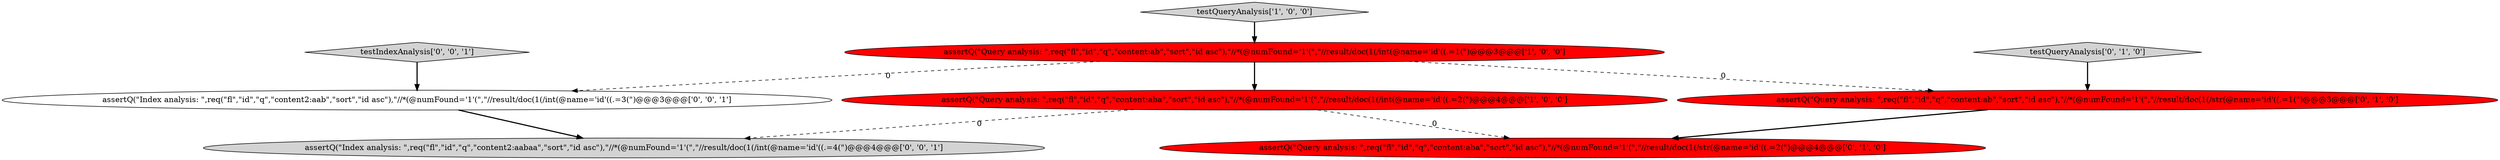 digraph {
6 [style = filled, label = "assertQ(\"Index analysis: \",req(\"fl\",\"id\",\"q\",\"content2:aabaa\",\"sort\",\"id asc\"),\"//*(@numFound='1'(\",\"//result/doc(1(/int(@name='id'((.=4(\")@@@4@@@['0', '0', '1']", fillcolor = lightgray, shape = ellipse image = "AAA0AAABBB3BBB"];
7 [style = filled, label = "testIndexAnalysis['0', '0', '1']", fillcolor = lightgray, shape = diamond image = "AAA0AAABBB3BBB"];
8 [style = filled, label = "assertQ(\"Index analysis: \",req(\"fl\",\"id\",\"q\",\"content2:aab\",\"sort\",\"id asc\"),\"//*(@numFound='1'(\",\"//result/doc(1(/int(@name='id'((.=3(\")@@@3@@@['0', '0', '1']", fillcolor = white, shape = ellipse image = "AAA0AAABBB3BBB"];
0 [style = filled, label = "assertQ(\"Query analysis: \",req(\"fl\",\"id\",\"q\",\"content:aba\",\"sort\",\"id asc\"),\"//*(@numFound='1'(\",\"//result/doc(1(/int(@name='id'((.=2(\")@@@4@@@['1', '0', '0']", fillcolor = red, shape = ellipse image = "AAA1AAABBB1BBB"];
4 [style = filled, label = "assertQ(\"Query analysis: \",req(\"fl\",\"id\",\"q\",\"content:aba\",\"sort\",\"id asc\"),\"//*(@numFound='1'(\",\"//result/doc(1(/str(@name='id'((.=2(\")@@@4@@@['0', '1', '0']", fillcolor = red, shape = ellipse image = "AAA1AAABBB2BBB"];
3 [style = filled, label = "assertQ(\"Query analysis: \",req(\"fl\",\"id\",\"q\",\"content:ab\",\"sort\",\"id asc\"),\"//*(@numFound='1'(\",\"//result/doc(1(/str(@name='id'((.=1(\")@@@3@@@['0', '1', '0']", fillcolor = red, shape = ellipse image = "AAA1AAABBB2BBB"];
2 [style = filled, label = "assertQ(\"Query analysis: \",req(\"fl\",\"id\",\"q\",\"content:ab\",\"sort\",\"id asc\"),\"//*(@numFound='1'(\",\"//result/doc(1(/int(@name='id'((.=1(\")@@@3@@@['1', '0', '0']", fillcolor = red, shape = ellipse image = "AAA1AAABBB1BBB"];
5 [style = filled, label = "testQueryAnalysis['0', '1', '0']", fillcolor = lightgray, shape = diamond image = "AAA0AAABBB2BBB"];
1 [style = filled, label = "testQueryAnalysis['1', '0', '0']", fillcolor = lightgray, shape = diamond image = "AAA0AAABBB1BBB"];
5->3 [style = bold, label=""];
1->2 [style = bold, label=""];
2->0 [style = bold, label=""];
8->6 [style = bold, label=""];
0->4 [style = dashed, label="0"];
2->3 [style = dashed, label="0"];
7->8 [style = bold, label=""];
2->8 [style = dashed, label="0"];
3->4 [style = bold, label=""];
0->6 [style = dashed, label="0"];
}
